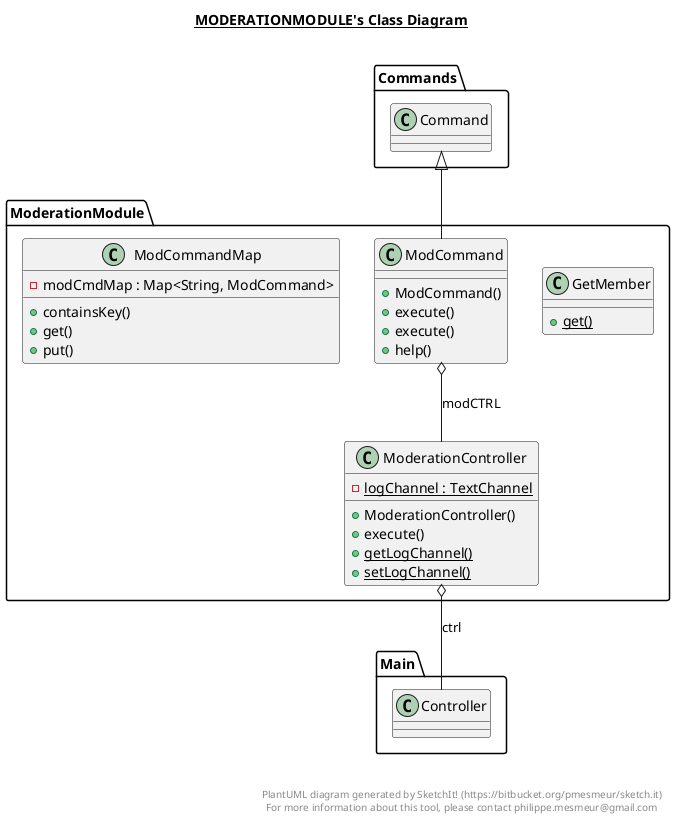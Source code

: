 @startuml

title __MODERATIONMODULE's Class Diagram__\n

  namespace ModerationModule {
    class ModerationModule.GetMember {
        {static} + get()
    }
  }
  

  namespace ModerationModule {
    class ModerationModule.ModCommand {
        + ModCommand()
        + execute()
        + execute()
        + help()
    }
  }
  

  namespace ModerationModule {
    class ModerationModule.ModCommandMap {
        - modCmdMap : Map<String, ModCommand>
        + containsKey()
        + get()
        + put()
    }
  }
  

  namespace ModerationModule {
    class ModerationModule.ModerationController {
        {static} - logChannel : TextChannel
        + ModerationController()
        + execute()
        {static} + getLogChannel()
        {static} + setLogChannel()
    }
  }
  

  ModerationModule.ModCommand -up-|> Commands.Command
  ModerationModule.ModCommand o-- ModerationModule.ModerationController : modCTRL
  ModerationModule.ModerationController o-- Main.Controller : ctrl


right footer


PlantUML diagram generated by SketchIt! (https://bitbucket.org/pmesmeur/sketch.it)
For more information about this tool, please contact philippe.mesmeur@gmail.com
endfooter

@enduml
